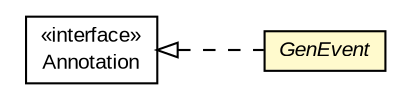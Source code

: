 #!/usr/local/bin/dot
#
# Class diagram 
# Generated by UMLGraph version R5_6-24-gf6e263 (http://www.umlgraph.org/)
#

digraph G {
	edge [fontname="arial",fontsize=10,labelfontname="arial",labelfontsize=10];
	node [fontname="arial",fontsize=10,shape=plaintext];
	nodesep=0.25;
	ranksep=0.5;
	rankdir=LR;
	// com.gwtplatform.dispatch.annotation.GenEvent
	c264504 [label=<<table title="com.gwtplatform.dispatch.annotation.GenEvent" border="0" cellborder="1" cellspacing="0" cellpadding="2" port="p" bgcolor="lemonChiffon" href="./GenEvent.html">
		<tr><td><table border="0" cellspacing="0" cellpadding="1">
<tr><td align="center" balign="center"><font face="arial italic"> GenEvent </font></td></tr>
		</table></td></tr>
		</table>>, URL="./GenEvent.html", fontname="arial", fontcolor="black", fontsize=10.0];
	//com.gwtplatform.dispatch.annotation.GenEvent implements java.lang.annotation.Annotation
	c264777:p -> c264504:p [dir=back,arrowtail=empty,style=dashed];
	// java.lang.annotation.Annotation
	c264777 [label=<<table title="java.lang.annotation.Annotation" border="0" cellborder="1" cellspacing="0" cellpadding="2" port="p" href="http://download.oracle.com/javase/6/docs/api/java/lang/annotation/Annotation.html">
		<tr><td><table border="0" cellspacing="0" cellpadding="1">
<tr><td align="center" balign="center"> &#171;interface&#187; </td></tr>
<tr><td align="center" balign="center"> Annotation </td></tr>
		</table></td></tr>
		</table>>, URL="http://download.oracle.com/javase/6/docs/api/java/lang/annotation/Annotation.html", fontname="arial", fontcolor="black", fontsize=10.0];
}

